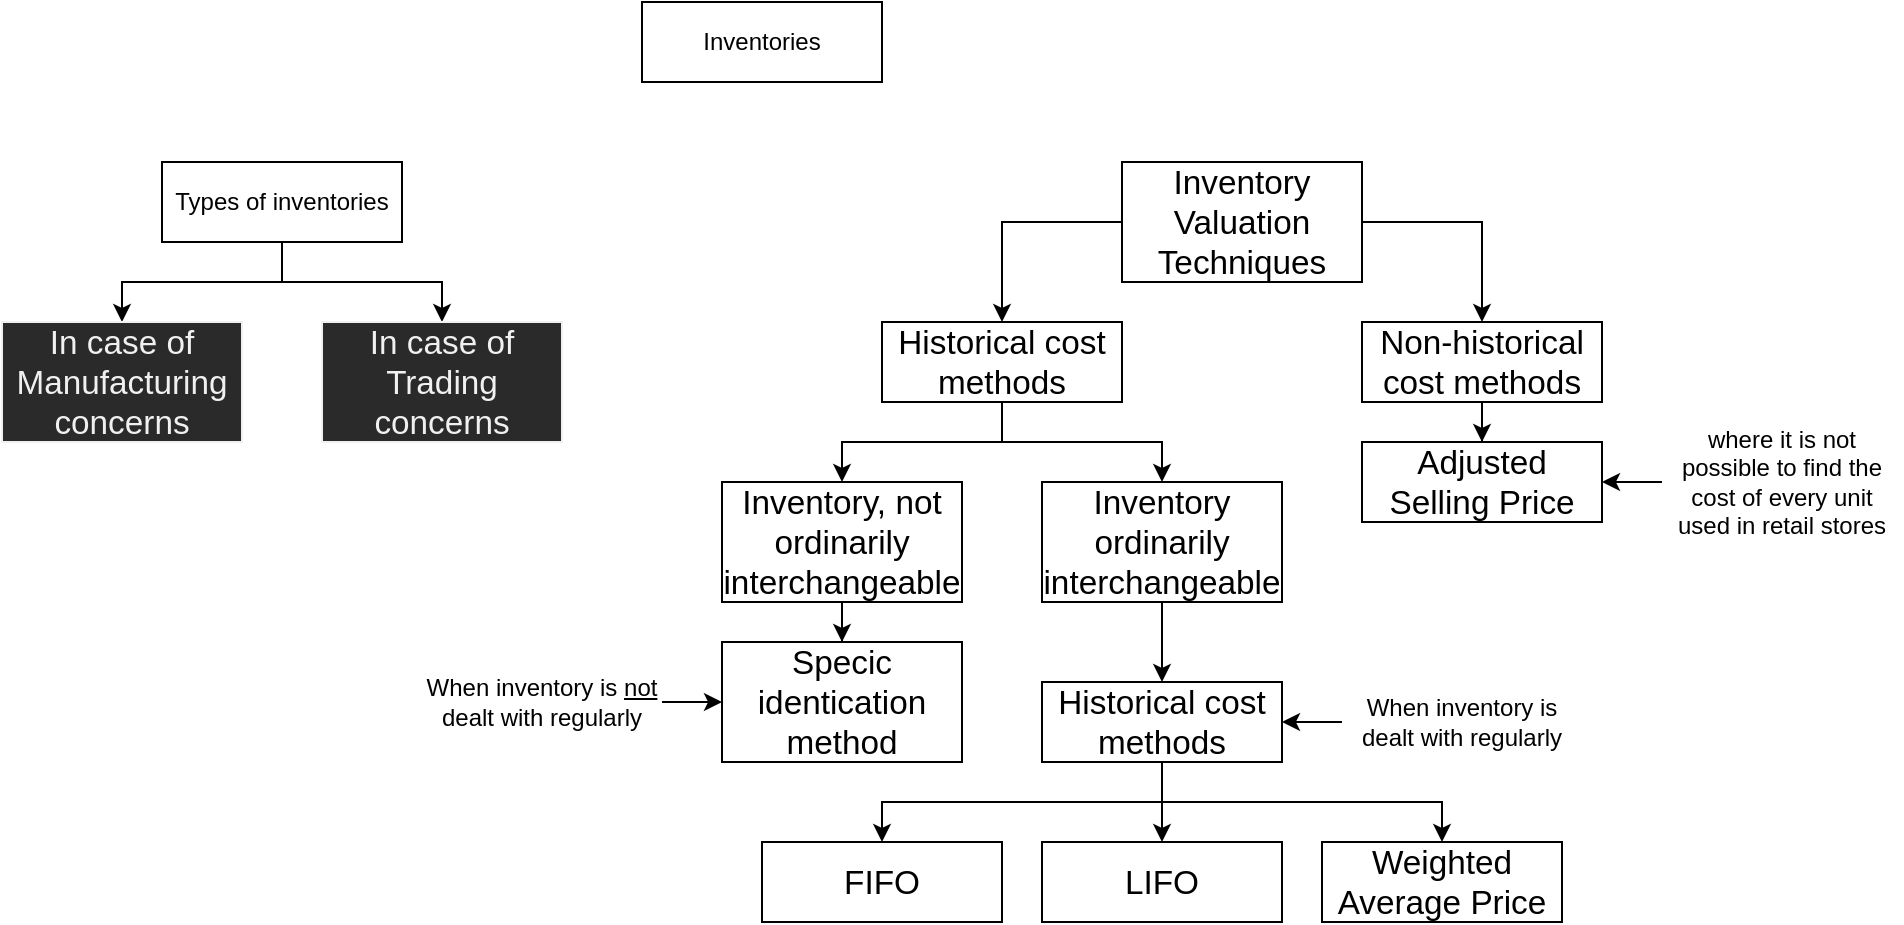 <mxfile version="13.6.10" type="github">
  <diagram id="D81L5nea5nDwsRMMI9to" name="Page-1">
    <mxGraphModel dx="1056" dy="411" grid="1" gridSize="10" guides="1" tooltips="1" connect="1" arrows="1" fold="1" page="1" pageScale="1" pageWidth="850" pageHeight="1100" math="0" shadow="0">
      <root>
        <mxCell id="0" />
        <mxCell id="1" parent="0" />
        <mxCell id="fXNb3t5X5u0wccVjVUCc-1" value="Inventories" style="rounded=0;whiteSpace=wrap;html=1;" vertex="1" parent="1">
          <mxGeometry x="360" width="120" height="40" as="geometry" />
        </mxCell>
        <mxCell id="fXNb3t5X5u0wccVjVUCc-11" style="edgeStyle=orthogonalEdgeStyle;rounded=0;orthogonalLoop=1;jettySize=auto;html=1;" edge="1" parent="1" source="fXNb3t5X5u0wccVjVUCc-2" target="fXNb3t5X5u0wccVjVUCc-9">
          <mxGeometry relative="1" as="geometry" />
        </mxCell>
        <mxCell id="fXNb3t5X5u0wccVjVUCc-12" style="edgeStyle=orthogonalEdgeStyle;rounded=0;orthogonalLoop=1;jettySize=auto;html=1;" edge="1" parent="1" source="fXNb3t5X5u0wccVjVUCc-2" target="fXNb3t5X5u0wccVjVUCc-8">
          <mxGeometry relative="1" as="geometry" />
        </mxCell>
        <mxCell id="fXNb3t5X5u0wccVjVUCc-2" value="Types of inventories" style="rounded=0;whiteSpace=wrap;html=1;" vertex="1" parent="1">
          <mxGeometry x="120" y="80" width="120" height="40" as="geometry" />
        </mxCell>
        <mxCell id="fXNb3t5X5u0wccVjVUCc-3" value="&lt;span style=&quot;left: 363.448px ; top: 665.673px ; font-size: 13.333px ; font-family: sans-serif ; transform: scalex(0.985)&quot;&gt;Finished &lt;/span&gt;&lt;span style=&quot;left: 370.182px ; top: 679.007px ; font-size: 13.333px ; font-family: sans-serif ; transform: scalex(1.019)&quot;&gt;goods&lt;/span&gt;" style="rounded=0;whiteSpace=wrap;html=1;" vertex="1" visible="0" parent="1">
          <mxGeometry x="-160" y="220" width="120" height="40" as="geometry" />
        </mxCell>
        <mxCell id="fXNb3t5X5u0wccVjVUCc-4" value="&lt;span style=&quot;left: 449.231px ; top: 665.887px ; font-size: 13.333px ; font-family: sans-serif ; transform: scalex(0.968)&quot;&gt;Stores and &lt;/span&gt;&lt;span style=&quot;left: 460.697px ; top: 679.221px ; font-size: 13.333px ; font-family: sans-serif ; transform: scalex(0.951)&quot;&gt;Spares&lt;/span&gt;" style="rounded=0;whiteSpace=wrap;html=1;" vertex="1" visible="0" parent="1">
          <mxGeometry x="-20" y="220" width="120" height="40" as="geometry" />
        </mxCell>
        <mxCell id="fXNb3t5X5u0wccVjVUCc-5" value="&lt;span style=&quot;left: 276.248px ; top: 666.007px ; font-size: 13.333px ; font-family: sans-serif ; transform: scalex(1.035)&quot;&gt;Work-in-&lt;/span&gt;&lt;span style=&quot;left: 275.835px ; top: 679.34px ; font-size: 13.333px ; font-family: sans-serif ; transform: scalex(1.01)&quot;&gt;progress&lt;/span&gt;" style="rounded=0;whiteSpace=wrap;html=1;" vertex="1" visible="0" parent="1">
          <mxGeometry x="-300" y="220" width="120" height="40" as="geometry" />
        </mxCell>
        <mxCell id="fXNb3t5X5u0wccVjVUCc-6" value="&lt;span style=&quot;left: 550.831px ; top: 664.821px ; font-size: 13.333px ; font-family: sans-serif ; transform: scalex(0.979)&quot;&gt;Packing &lt;/span&gt;&lt;span style=&quot;left: 548.311px ; top: 678.154px ; font-size: 13.333px ; font-family: sans-serif ; transform: scalex(1.028)&quot;&gt; Material&lt;/span&gt;" style="rounded=0;whiteSpace=wrap;html=1;" vertex="1" visible="0" parent="1">
          <mxGeometry x="120" y="220" width="120" height="40" as="geometry" />
        </mxCell>
        <mxCell id="fXNb3t5X5u0wccVjVUCc-7" value="&lt;span style=&quot;left: 194.715px ; top: 665.873px ; font-size: 13.333px ; font-family: sans-serif ; transform: scalex(0.923)&quot;&gt;Raw &lt;/span&gt;&lt;span style=&quot;left: 179.568px ; top: 679.207px ; font-size: 13.333px ; font-family: sans-serif ; transform: scalex(1.029)&quot;&gt;Materials&lt;/span&gt;" style="rounded=0;whiteSpace=wrap;html=1;" vertex="1" visible="0" parent="1">
          <mxGeometry x="-440" y="220" width="120" height="40" as="geometry" />
        </mxCell>
        <mxCell id="fXNb3t5X5u0wccVjVUCc-13" style="edgeStyle=orthogonalEdgeStyle;rounded=0;orthogonalLoop=1;jettySize=auto;html=1;entryX=0.5;entryY=0;entryDx=0;entryDy=0;" edge="1" parent="1" source="fXNb3t5X5u0wccVjVUCc-8" target="fXNb3t5X5u0wccVjVUCc-10" visible="0">
          <mxGeometry relative="1" as="geometry" />
        </mxCell>
        <mxCell id="fXNb3t5X5u0wccVjVUCc-8" value="&lt;span style=&quot;left: 695.316px ; top: 568.084px ; font-size: 16.667px ; font-family: sans-serif ; transform: scalex(0.969)&quot;&gt;In case of Trading &lt;/span&gt;&lt;span style=&quot;left: 726.683px ; top: 584.75px ; font-size: 16.667px ; font-family: sans-serif ; transform: scalex(0.975)&quot;&gt;concerns&lt;/span&gt;" style="whiteSpace=wrap;html=1;align=center;treeFolding=1;treeMoving=1;newEdgeStyle={&quot;edgeStyle&quot;:&quot;elbowEdgeStyle&quot;,&quot;startArrow&quot;:&quot;none&quot;,&quot;endArrow&quot;:&quot;none&quot;};fontFamily=Helvetica;fontSize=12;fontColor=#f0f0f0;strokeColor=#f0f0f0;fillColor=#2a2a2a;" vertex="1" collapsed="1" parent="1">
          <mxGeometry x="200" y="160" width="120" height="60" as="geometry" />
        </mxCell>
        <mxCell id="fXNb3t5X5u0wccVjVUCc-14" style="edgeStyle=orthogonalEdgeStyle;rounded=0;orthogonalLoop=1;jettySize=auto;html=1;" edge="1" parent="1" source="fXNb3t5X5u0wccVjVUCc-9" target="fXNb3t5X5u0wccVjVUCc-3" visible="0">
          <mxGeometry relative="1" as="geometry" />
        </mxCell>
        <mxCell id="fXNb3t5X5u0wccVjVUCc-15" style="edgeStyle=orthogonalEdgeStyle;rounded=0;orthogonalLoop=1;jettySize=auto;html=1;" edge="1" parent="1" source="fXNb3t5X5u0wccVjVUCc-9" target="fXNb3t5X5u0wccVjVUCc-5" visible="0">
          <mxGeometry relative="1" as="geometry">
            <Array as="points">
              <mxPoint x="-100" y="200" />
              <mxPoint x="-240" y="200" />
            </Array>
          </mxGeometry>
        </mxCell>
        <mxCell id="fXNb3t5X5u0wccVjVUCc-16" style="edgeStyle=orthogonalEdgeStyle;rounded=0;orthogonalLoop=1;jettySize=auto;html=1;" edge="1" parent="1" source="fXNb3t5X5u0wccVjVUCc-9" target="fXNb3t5X5u0wccVjVUCc-7" visible="0">
          <mxGeometry relative="1" as="geometry">
            <Array as="points">
              <mxPoint x="-100" y="200" />
              <mxPoint x="-380" y="200" />
            </Array>
          </mxGeometry>
        </mxCell>
        <mxCell id="fXNb3t5X5u0wccVjVUCc-17" style="edgeStyle=orthogonalEdgeStyle;rounded=0;orthogonalLoop=1;jettySize=auto;html=1;" edge="1" parent="1" source="fXNb3t5X5u0wccVjVUCc-9" target="fXNb3t5X5u0wccVjVUCc-4" visible="0">
          <mxGeometry relative="1" as="geometry">
            <Array as="points">
              <mxPoint x="-100" y="200" />
              <mxPoint x="40" y="200" />
            </Array>
          </mxGeometry>
        </mxCell>
        <mxCell id="fXNb3t5X5u0wccVjVUCc-18" style="edgeStyle=orthogonalEdgeStyle;rounded=0;orthogonalLoop=1;jettySize=auto;html=1;" edge="1" parent="1" source="fXNb3t5X5u0wccVjVUCc-9" target="fXNb3t5X5u0wccVjVUCc-6" visible="0">
          <mxGeometry relative="1" as="geometry">
            <Array as="points">
              <mxPoint x="-100" y="200" />
              <mxPoint x="180" y="200" />
            </Array>
          </mxGeometry>
        </mxCell>
        <mxCell id="fXNb3t5X5u0wccVjVUCc-9" value="&lt;span style=&quot;left: 327.24px ; top: 558.162px ; font-size: 16.667px ; font-family: sans-serif ; transform: scalex(0.94)&quot;&gt;In case of &lt;/span&gt;&lt;span style=&quot;left: 306.274px ; top: 574.829px ; font-size: 16.667px ; font-family: sans-serif ; transform: scalex(1.038)&quot;&gt;Manufacturing &lt;/span&gt;&lt;span style=&quot;left: 328.657px ; top: 591.496px ; font-size: 16.667px ; font-family: sans-serif ; transform: scalex(0.975)&quot;&gt;concerns&lt;/span&gt;" style="whiteSpace=wrap;html=1;align=center;treeFolding=1;treeMoving=1;newEdgeStyle={&quot;edgeStyle&quot;:&quot;elbowEdgeStyle&quot;,&quot;startArrow&quot;:&quot;none&quot;,&quot;endArrow&quot;:&quot;none&quot;};fontFamily=Helvetica;fontSize=12;fontColor=#f0f0f0;strokeColor=#f0f0f0;fillColor=#2a2a2a;" vertex="1" collapsed="1" parent="1">
          <mxGeometry x="40" y="160" width="120" height="60" as="geometry" />
        </mxCell>
        <mxCell id="fXNb3t5X5u0wccVjVUCc-10" value="&lt;span style=&quot;left: 720.577px ; top: 665.581px ; font-size: 13.333px ; font-family: sans-serif ; transform: scalex(1.002)&quot;&gt;Traded goods&lt;/span&gt;" style="rounded=0;whiteSpace=wrap;html=1;" vertex="1" visible="0" parent="1">
          <mxGeometry y="200" width="120" height="40" as="geometry" />
        </mxCell>
        <mxCell id="fXNb3t5X5u0wccVjVUCc-31" style="edgeStyle=orthogonalEdgeStyle;rounded=0;orthogonalLoop=1;jettySize=auto;html=1;" edge="1" parent="1" source="fXNb3t5X5u0wccVjVUCc-19" target="fXNb3t5X5u0wccVjVUCc-20">
          <mxGeometry relative="1" as="geometry">
            <Array as="points">
              <mxPoint x="540" y="110" />
            </Array>
          </mxGeometry>
        </mxCell>
        <mxCell id="fXNb3t5X5u0wccVjVUCc-32" style="edgeStyle=orthogonalEdgeStyle;rounded=0;orthogonalLoop=1;jettySize=auto;html=1;" edge="1" parent="1" source="fXNb3t5X5u0wccVjVUCc-19" target="fXNb3t5X5u0wccVjVUCc-21">
          <mxGeometry relative="1" as="geometry">
            <Array as="points">
              <mxPoint x="780" y="110" />
            </Array>
          </mxGeometry>
        </mxCell>
        <mxCell id="fXNb3t5X5u0wccVjVUCc-19" value="&lt;span style=&quot;left: 500.99px ; top: 778.497px ; font-size: 16.667px ; font-family: sans-serif ; transform: scalex(1.026)&quot;&gt;Inventory Valuation &lt;/span&gt;&lt;span style=&quot;left: 532.44px ; top: 798.497px ; font-size: 16.667px ; font-family: sans-serif ; transform: scalex(0.992)&quot;&gt;Techniques&lt;/span&gt;" style="rounded=0;whiteSpace=wrap;html=1;" vertex="1" parent="1">
          <mxGeometry x="600" y="80" width="120" height="60" as="geometry" />
        </mxCell>
        <mxCell id="fXNb3t5X5u0wccVjVUCc-33" style="edgeStyle=orthogonalEdgeStyle;rounded=0;orthogonalLoop=1;jettySize=auto;html=1;" edge="1" parent="1" source="fXNb3t5X5u0wccVjVUCc-20" target="fXNb3t5X5u0wccVjVUCc-23">
          <mxGeometry relative="1" as="geometry" />
        </mxCell>
        <mxCell id="fXNb3t5X5u0wccVjVUCc-34" style="edgeStyle=orthogonalEdgeStyle;rounded=0;orthogonalLoop=1;jettySize=auto;html=1;" edge="1" parent="1" source="fXNb3t5X5u0wccVjVUCc-20" target="fXNb3t5X5u0wccVjVUCc-24">
          <mxGeometry relative="1" as="geometry" />
        </mxCell>
        <mxCell id="fXNb3t5X5u0wccVjVUCc-20" value="&lt;span style=&quot;left: 336.562px ; top: 874.826px ; font-size: 16.667px ; font-family: sans-serif ; transform: scalex(0.996)&quot;&gt;Historical cost &lt;/span&gt;&lt;span style=&quot;left: 355.895px ; top: 894.826px ; font-size: 16.667px ; font-family: sans-serif ; transform: scalex(1.034)&quot;&gt;methods&lt;/span&gt;" style="rounded=0;whiteSpace=wrap;html=1;" vertex="1" parent="1">
          <mxGeometry x="480" y="160" width="120" height="40" as="geometry" />
        </mxCell>
        <mxCell id="fXNb3t5X5u0wccVjVUCc-40" style="edgeStyle=orthogonalEdgeStyle;rounded=0;orthogonalLoop=1;jettySize=auto;html=1;" edge="1" parent="1" source="fXNb3t5X5u0wccVjVUCc-21" target="fXNb3t5X5u0wccVjVUCc-22">
          <mxGeometry relative="1" as="geometry" />
        </mxCell>
        <mxCell id="fXNb3t5X5u0wccVjVUCc-21" value="&lt;span style=&quot;left: 673.778px ; top: 874.826px ; font-size: 16.667px ; font-family: sans-serif ; transform: scalex(1.004)&quot;&gt;Non-historical cost &lt;/span&gt;&lt;span style=&quot;left: 710.328px ; top: 894.826px ; font-size: 16.667px ; font-family: sans-serif ; transform: scalex(1.034)&quot;&gt;methods&lt;/span&gt;" style="rounded=0;whiteSpace=wrap;html=1;" vertex="1" parent="1">
          <mxGeometry x="720" y="160" width="120" height="40" as="geometry" />
        </mxCell>
        <mxCell id="fXNb3t5X5u0wccVjVUCc-22" value="&lt;span style=&quot;left: 681.212px ; top: 962.459px ; font-size: 16.667px ; font-family: sans-serif ; transform: scalex(1.012)&quot;&gt;Adjusted Selling &lt;/span&gt;&lt;span style=&quot;left: 723.795px ; top: 982.459px ; font-size: 16.667px ; font-family: sans-serif ; transform: scalex(0.96)&quot;&gt;Price&lt;/span&gt;" style="rounded=0;whiteSpace=wrap;html=1;" vertex="1" parent="1">
          <mxGeometry x="720" y="220" width="120" height="40" as="geometry" />
        </mxCell>
        <mxCell id="fXNb3t5X5u0wccVjVUCc-36" style="edgeStyle=orthogonalEdgeStyle;rounded=0;orthogonalLoop=1;jettySize=auto;html=1;" edge="1" parent="1" source="fXNb3t5X5u0wccVjVUCc-23" target="fXNb3t5X5u0wccVjVUCc-26">
          <mxGeometry relative="1" as="geometry" />
        </mxCell>
        <mxCell id="fXNb3t5X5u0wccVjVUCc-23" value="&lt;span style=&quot;left: 208.078px ; top: 950.643px ; font-size: 16.667px ; font-family: sans-serif ; transform: scalex(1.038)&quot;&gt;Inventory, &lt;/span&gt;&lt;span style=&quot;left: 195.028px ; top: 970.643px ; font-size: 16.667px ; font-family: sans-serif ; transform: scalex(1.055)&quot;&gt;not ordinarily &lt;/span&gt;&lt;span style=&quot;left: 185.095px ; top: 990.643px ; font-size: 16.667px ; font-family: sans-serif ; transform: scalex(1.032)&quot;&gt;interchangeable&lt;/span&gt;" style="rounded=0;whiteSpace=wrap;html=1;" vertex="1" parent="1">
          <mxGeometry x="400" y="240" width="120" height="60" as="geometry" />
        </mxCell>
        <mxCell id="fXNb3t5X5u0wccVjVUCc-35" style="edgeStyle=orthogonalEdgeStyle;rounded=0;orthogonalLoop=1;jettySize=auto;html=1;" edge="1" parent="1" source="fXNb3t5X5u0wccVjVUCc-24" target="fXNb3t5X5u0wccVjVUCc-25">
          <mxGeometry relative="1" as="geometry" />
        </mxCell>
        <mxCell id="fXNb3t5X5u0wccVjVUCc-24" value="&lt;span style=&quot;left: 496.762px ; top: 950.643px ; font-size: 16.667px ; font-family: sans-serif ; transform: scalex(1.039)&quot;&gt;Inventory &lt;/span&gt;&lt;span style=&quot;left: 496.378px ; top: 970.643px ; font-size: 16.667px ; font-family: sans-serif ; transform: scalex(1.06)&quot;&gt;ordinarily &lt;/span&gt;&lt;span style=&quot;left: 472.012px ; top: 990.643px ; font-size: 16.667px ; font-family: sans-serif ; transform: scalex(1.032)&quot;&gt;interchangeable&lt;/span&gt;" style="rounded=0;whiteSpace=wrap;html=1;" vertex="1" parent="1">
          <mxGeometry x="560" y="240" width="120" height="60" as="geometry" />
        </mxCell>
        <mxCell id="fXNb3t5X5u0wccVjVUCc-37" style="edgeStyle=orthogonalEdgeStyle;rounded=0;orthogonalLoop=1;jettySize=auto;html=1;entryX=0.5;entryY=0;entryDx=0;entryDy=0;" edge="1" parent="1" source="fXNb3t5X5u0wccVjVUCc-25" target="fXNb3t5X5u0wccVjVUCc-27">
          <mxGeometry relative="1" as="geometry" />
        </mxCell>
        <mxCell id="fXNb3t5X5u0wccVjVUCc-38" style="edgeStyle=orthogonalEdgeStyle;rounded=0;orthogonalLoop=1;jettySize=auto;html=1;" edge="1" parent="1" source="fXNb3t5X5u0wccVjVUCc-25" target="fXNb3t5X5u0wccVjVUCc-29">
          <mxGeometry relative="1" as="geometry">
            <Array as="points">
              <mxPoint x="620" y="400" />
              <mxPoint x="760" y="400" />
            </Array>
          </mxGeometry>
        </mxCell>
        <mxCell id="fXNb3t5X5u0wccVjVUCc-39" style="edgeStyle=orthogonalEdgeStyle;rounded=0;orthogonalLoop=1;jettySize=auto;html=1;" edge="1" parent="1" source="fXNb3t5X5u0wccVjVUCc-25" target="fXNb3t5X5u0wccVjVUCc-28">
          <mxGeometry relative="1" as="geometry">
            <Array as="points">
              <mxPoint x="620" y="400" />
              <mxPoint x="480" y="400" />
            </Array>
          </mxGeometry>
        </mxCell>
        <mxCell id="fXNb3t5X5u0wccVjVUCc-25" value="&lt;span style=&quot;left: 480.661px ; top: 1038.05px ; font-size: 16.667px ; font-family: sans-serif ; transform: scalex(0.996)&quot;&gt;Historical cost &lt;/span&gt;&lt;span style=&quot;left: 499.994px ; top: 1058.05px ; font-size: 16.667px ; font-family: sans-serif ; transform: scalex(1.034)&quot;&gt;methods&lt;/span&gt;" style="rounded=0;whiteSpace=wrap;html=1;" vertex="1" parent="1">
          <mxGeometry x="560" y="340" width="120" height="40" as="geometry" />
        </mxCell>
        <mxCell id="fXNb3t5X5u0wccVjVUCc-26" value="&lt;span style=&quot;left: 217.394px ; top: 1029.78px ; font-size: 16.667px ; font-family: sans-serif ; transform: scalex(1.022)&quot;&gt;Specic &lt;/span&gt;&lt;span style=&quot;left: 196.127px ; top: 1048.11px ; font-size: 16.667px ; font-family: sans-serif ; transform: scalex(1.105)&quot;&gt;identication &lt;/span&gt;&lt;span style=&quot;left: 216.694px ; top: 1066.45px ; font-size: 16.667px ; font-family: sans-serif ; transform: scalex(1.059)&quot;&gt;method&lt;/span&gt;" style="rounded=0;whiteSpace=wrap;html=1;" vertex="1" parent="1">
          <mxGeometry x="400" y="320" width="120" height="60" as="geometry" />
        </mxCell>
        <mxCell id="fXNb3t5X5u0wccVjVUCc-27" value="&lt;span style=&quot;left: 515.094px ; top: 1126.05px ; font-size: 16.667px ; font-family: sans-serif ; transform: scalex(0.927)&quot;&gt;LIFO&lt;/span&gt;" style="rounded=0;whiteSpace=wrap;html=1;" vertex="1" parent="1">
          <mxGeometry x="560" y="420" width="120" height="40" as="geometry" />
        </mxCell>
        <mxCell id="fXNb3t5X5u0wccVjVUCc-28" value="&lt;span style=&quot;left: 371.677px ; top: 1126.05px ; font-size: 16.667px ; font-family: sans-serif ; transform: scalex(0.911)&quot;&gt;FIFO&lt;/span&gt;" style="rounded=0;whiteSpace=wrap;html=1;" vertex="1" parent="1">
          <mxGeometry x="420" y="420" width="120" height="40" as="geometry" />
        </mxCell>
        <mxCell id="fXNb3t5X5u0wccVjVUCc-29" value="&lt;span style=&quot;left: 643.544px ; top: 1114.23px ; font-size: 16.667px ; font-family: sans-serif ; transform: scalex(1.011)&quot;&gt;Weighted &lt;/span&gt;&lt;span style=&quot;left: 628.744px ; top: 1132.56px ; font-size: 16.667px ; font-family: sans-serif ; transform: scalex(0.976)&quot;&gt;Average Price&lt;/span&gt;" style="rounded=0;whiteSpace=wrap;html=1;" vertex="1" parent="1">
          <mxGeometry x="700" y="420" width="120" height="40" as="geometry" />
        </mxCell>
        <mxCell id="fXNb3t5X5u0wccVjVUCc-42" style="edgeStyle=orthogonalEdgeStyle;rounded=0;orthogonalLoop=1;jettySize=auto;html=1;" edge="1" parent="1" source="fXNb3t5X5u0wccVjVUCc-41" target="fXNb3t5X5u0wccVjVUCc-26">
          <mxGeometry relative="1" as="geometry" />
        </mxCell>
        <mxCell id="fXNb3t5X5u0wccVjVUCc-41" value="When inventory is &lt;u&gt;not&lt;/u&gt; dealt with regularly" style="text;html=1;strokeColor=none;fillColor=none;align=center;verticalAlign=middle;whiteSpace=wrap;rounded=0;" vertex="1" parent="1">
          <mxGeometry x="250" y="330" width="120" height="40" as="geometry" />
        </mxCell>
        <mxCell id="fXNb3t5X5u0wccVjVUCc-44" style="edgeStyle=orthogonalEdgeStyle;rounded=0;orthogonalLoop=1;jettySize=auto;html=1;entryX=1;entryY=0.5;entryDx=0;entryDy=0;" edge="1" parent="1" source="fXNb3t5X5u0wccVjVUCc-43" target="fXNb3t5X5u0wccVjVUCc-25">
          <mxGeometry relative="1" as="geometry" />
        </mxCell>
        <mxCell id="fXNb3t5X5u0wccVjVUCc-43" value="When inventory is dealt with regularly" style="text;html=1;strokeColor=none;fillColor=none;align=center;verticalAlign=middle;whiteSpace=wrap;rounded=0;" vertex="1" parent="1">
          <mxGeometry x="710" y="340" width="120" height="40" as="geometry" />
        </mxCell>
        <mxCell id="fXNb3t5X5u0wccVjVUCc-47" style="edgeStyle=orthogonalEdgeStyle;rounded=0;orthogonalLoop=1;jettySize=auto;html=1;entryX=1;entryY=0.5;entryDx=0;entryDy=0;" edge="1" parent="1" source="fXNb3t5X5u0wccVjVUCc-45" target="fXNb3t5X5u0wccVjVUCc-22">
          <mxGeometry relative="1" as="geometry" />
        </mxCell>
        <mxCell id="fXNb3t5X5u0wccVjVUCc-45" value="where it is not possible to find the cost of every unit used in retail stores" style="text;html=1;strokeColor=none;fillColor=none;align=center;verticalAlign=middle;whiteSpace=wrap;rounded=0;" vertex="1" parent="1">
          <mxGeometry x="870" y="210" width="120" height="60" as="geometry" />
        </mxCell>
      </root>
    </mxGraphModel>
  </diagram>
</mxfile>
